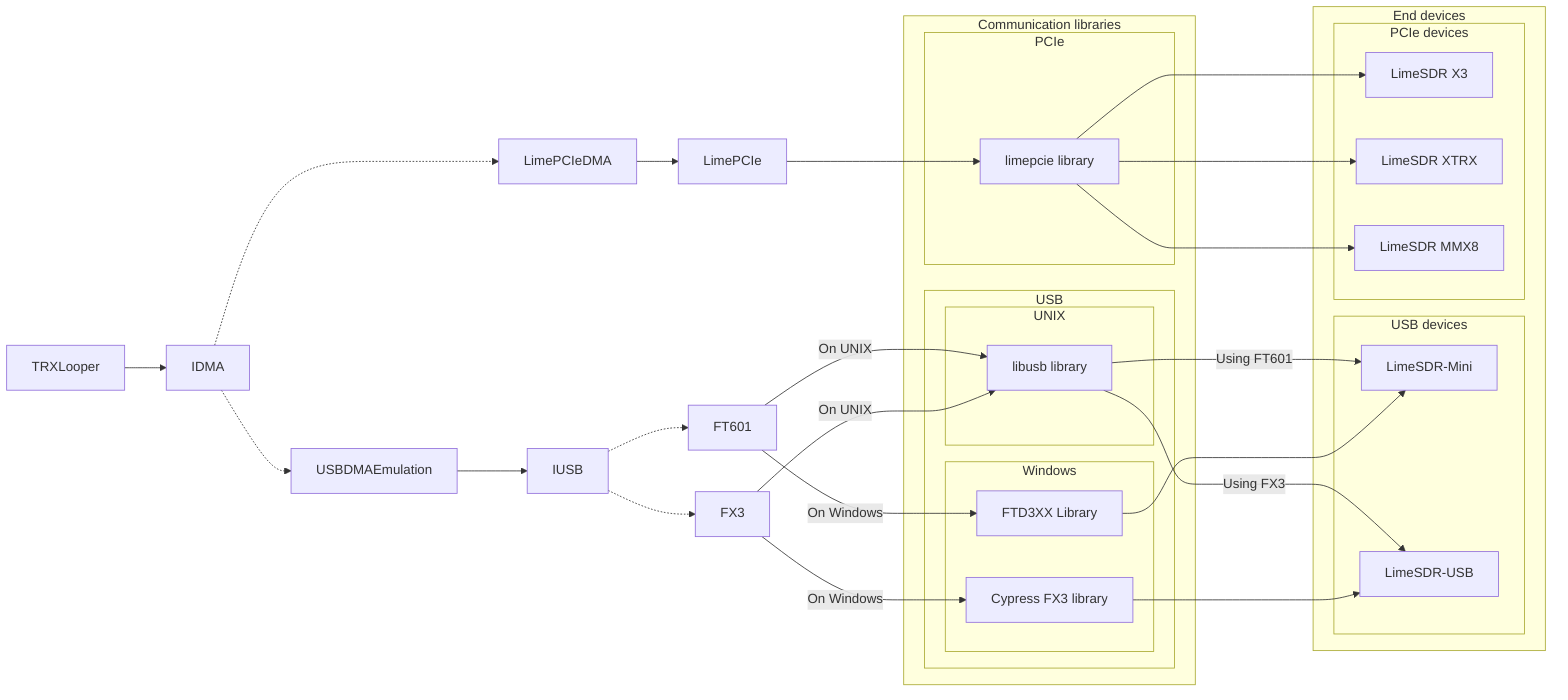 flowchart LR
    subgraph End devices
        subgraph USB devices
            SDRMini["LimeSDR-Mini"]
            SDR["LimeSDR-USB"]
        end
        subgraph PCIe devices
            X3["LimeSDR X3"]
            XTRX["LimeSDR XTRX"]
            MMX8["LimeSDR MMX8"]
        end
    end

    subgraph Communication libraries
        subgraph USB
            subgraph UNIX
                libusb["libusb library"]
            end
            subgraph Windows
                Cypress["Cypress FX3 library"]
                FTD3XX["FTD3XX Library"]
            end
        end
        subgraph PCIe
            limepcie["limepcie library"]
        end
    end

    TRXLooper-->IDMA

    IDMA-.->LimePCIeDMA-->LimePCIe-->limepcie-->X3 & XTRX & MMX8
    IDMA-.->USBDMAEmulation-->IUSB-.->FX3 & FT601

    FX3-->|On Windows|Cypress-->SDR
    FT601-->|On Windows|FTD3XX-->SDRMini
    FX3 & FT601-->|On UNIX|libusb

    libusb-->|Using FT601|SDRMini 
    libusb-->|Using FX3|SDR